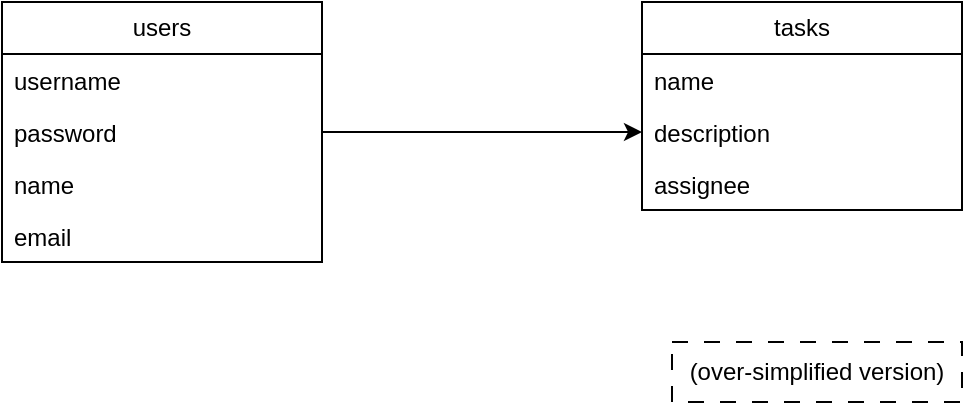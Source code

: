 <mxfile version="22.0.1" type="device">
  <diagram name="test" id="k5u4oA5Xg1bQ2wqs4xeC">
    <mxGraphModel dx="1404" dy="806" grid="1" gridSize="10" guides="1" tooltips="1" connect="1" arrows="1" fold="1" page="1" pageScale="1" pageWidth="1169" pageHeight="827" math="0" shadow="0">
      <root>
        <mxCell id="0" />
        <mxCell id="1" parent="0" />
        <mxCell id="8QMYZDoIjtRRd3K7CTpo-1" value="users" style="swimlane;fontStyle=0;childLayout=stackLayout;horizontal=1;startSize=26;fillColor=none;horizontalStack=0;resizeParent=1;resizeParentMax=0;resizeLast=0;collapsible=1;marginBottom=0;whiteSpace=wrap;html=1;" vertex="1" parent="1">
          <mxGeometry x="120" y="120" width="160" height="130" as="geometry" />
        </mxCell>
        <mxCell id="8QMYZDoIjtRRd3K7CTpo-2" value="username" style="text;strokeColor=none;fillColor=none;align=left;verticalAlign=top;spacingLeft=4;spacingRight=4;overflow=hidden;rotatable=0;points=[[0,0.5],[1,0.5]];portConstraint=eastwest;whiteSpace=wrap;html=1;" vertex="1" parent="8QMYZDoIjtRRd3K7CTpo-1">
          <mxGeometry y="26" width="160" height="26" as="geometry" />
        </mxCell>
        <mxCell id="8QMYZDoIjtRRd3K7CTpo-3" value="password" style="text;strokeColor=none;fillColor=none;align=left;verticalAlign=top;spacingLeft=4;spacingRight=4;overflow=hidden;rotatable=0;points=[[0,0.5],[1,0.5]];portConstraint=eastwest;whiteSpace=wrap;html=1;" vertex="1" parent="8QMYZDoIjtRRd3K7CTpo-1">
          <mxGeometry y="52" width="160" height="26" as="geometry" />
        </mxCell>
        <mxCell id="8QMYZDoIjtRRd3K7CTpo-4" value="name" style="text;strokeColor=none;fillColor=none;align=left;verticalAlign=top;spacingLeft=4;spacingRight=4;overflow=hidden;rotatable=0;points=[[0,0.5],[1,0.5]];portConstraint=eastwest;whiteSpace=wrap;html=1;" vertex="1" parent="8QMYZDoIjtRRd3K7CTpo-1">
          <mxGeometry y="78" width="160" height="26" as="geometry" />
        </mxCell>
        <mxCell id="8QMYZDoIjtRRd3K7CTpo-5" value="email" style="text;strokeColor=none;fillColor=none;align=left;verticalAlign=top;spacingLeft=4;spacingRight=4;overflow=hidden;rotatable=0;points=[[0,0.5],[1,0.5]];portConstraint=eastwest;whiteSpace=wrap;html=1;" vertex="1" parent="8QMYZDoIjtRRd3K7CTpo-1">
          <mxGeometry y="104" width="160" height="26" as="geometry" />
        </mxCell>
        <mxCell id="8QMYZDoIjtRRd3K7CTpo-6" value="tasks" style="swimlane;fontStyle=0;childLayout=stackLayout;horizontal=1;startSize=26;fillColor=none;horizontalStack=0;resizeParent=1;resizeParentMax=0;resizeLast=0;collapsible=1;marginBottom=0;whiteSpace=wrap;html=1;" vertex="1" parent="1">
          <mxGeometry x="440" y="120" width="160" height="104" as="geometry" />
        </mxCell>
        <mxCell id="8QMYZDoIjtRRd3K7CTpo-7" value="name" style="text;strokeColor=none;fillColor=none;align=left;verticalAlign=top;spacingLeft=4;spacingRight=4;overflow=hidden;rotatable=0;points=[[0,0.5],[1,0.5]];portConstraint=eastwest;whiteSpace=wrap;html=1;" vertex="1" parent="8QMYZDoIjtRRd3K7CTpo-6">
          <mxGeometry y="26" width="160" height="26" as="geometry" />
        </mxCell>
        <mxCell id="8QMYZDoIjtRRd3K7CTpo-8" value="description" style="text;strokeColor=none;fillColor=none;align=left;verticalAlign=top;spacingLeft=4;spacingRight=4;overflow=hidden;rotatable=0;points=[[0,0.5],[1,0.5]];portConstraint=eastwest;whiteSpace=wrap;html=1;" vertex="1" parent="8QMYZDoIjtRRd3K7CTpo-6">
          <mxGeometry y="52" width="160" height="26" as="geometry" />
        </mxCell>
        <mxCell id="8QMYZDoIjtRRd3K7CTpo-9" value="assignee" style="text;strokeColor=none;fillColor=none;align=left;verticalAlign=top;spacingLeft=4;spacingRight=4;overflow=hidden;rotatable=0;points=[[0,0.5],[1,0.5]];portConstraint=eastwest;whiteSpace=wrap;html=1;" vertex="1" parent="8QMYZDoIjtRRd3K7CTpo-6">
          <mxGeometry y="78" width="160" height="26" as="geometry" />
        </mxCell>
        <mxCell id="8QMYZDoIjtRRd3K7CTpo-10" style="edgeStyle=orthogonalEdgeStyle;rounded=0;orthogonalLoop=1;jettySize=auto;html=1;exitX=1;exitY=0.5;exitDx=0;exitDy=0;entryX=0;entryY=0.5;entryDx=0;entryDy=0;" edge="1" parent="1" source="8QMYZDoIjtRRd3K7CTpo-3" target="8QMYZDoIjtRRd3K7CTpo-8">
          <mxGeometry relative="1" as="geometry" />
        </mxCell>
        <mxCell id="8QMYZDoIjtRRd3K7CTpo-11" value="(over-simplified version)" style="text;html=1;strokeColor=default;fillColor=none;align=center;verticalAlign=middle;whiteSpace=wrap;rounded=0;dashed=1;dashPattern=8 8;" vertex="1" parent="1">
          <mxGeometry x="455" y="290" width="145" height="30" as="geometry" />
        </mxCell>
      </root>
    </mxGraphModel>
  </diagram>
</mxfile>
